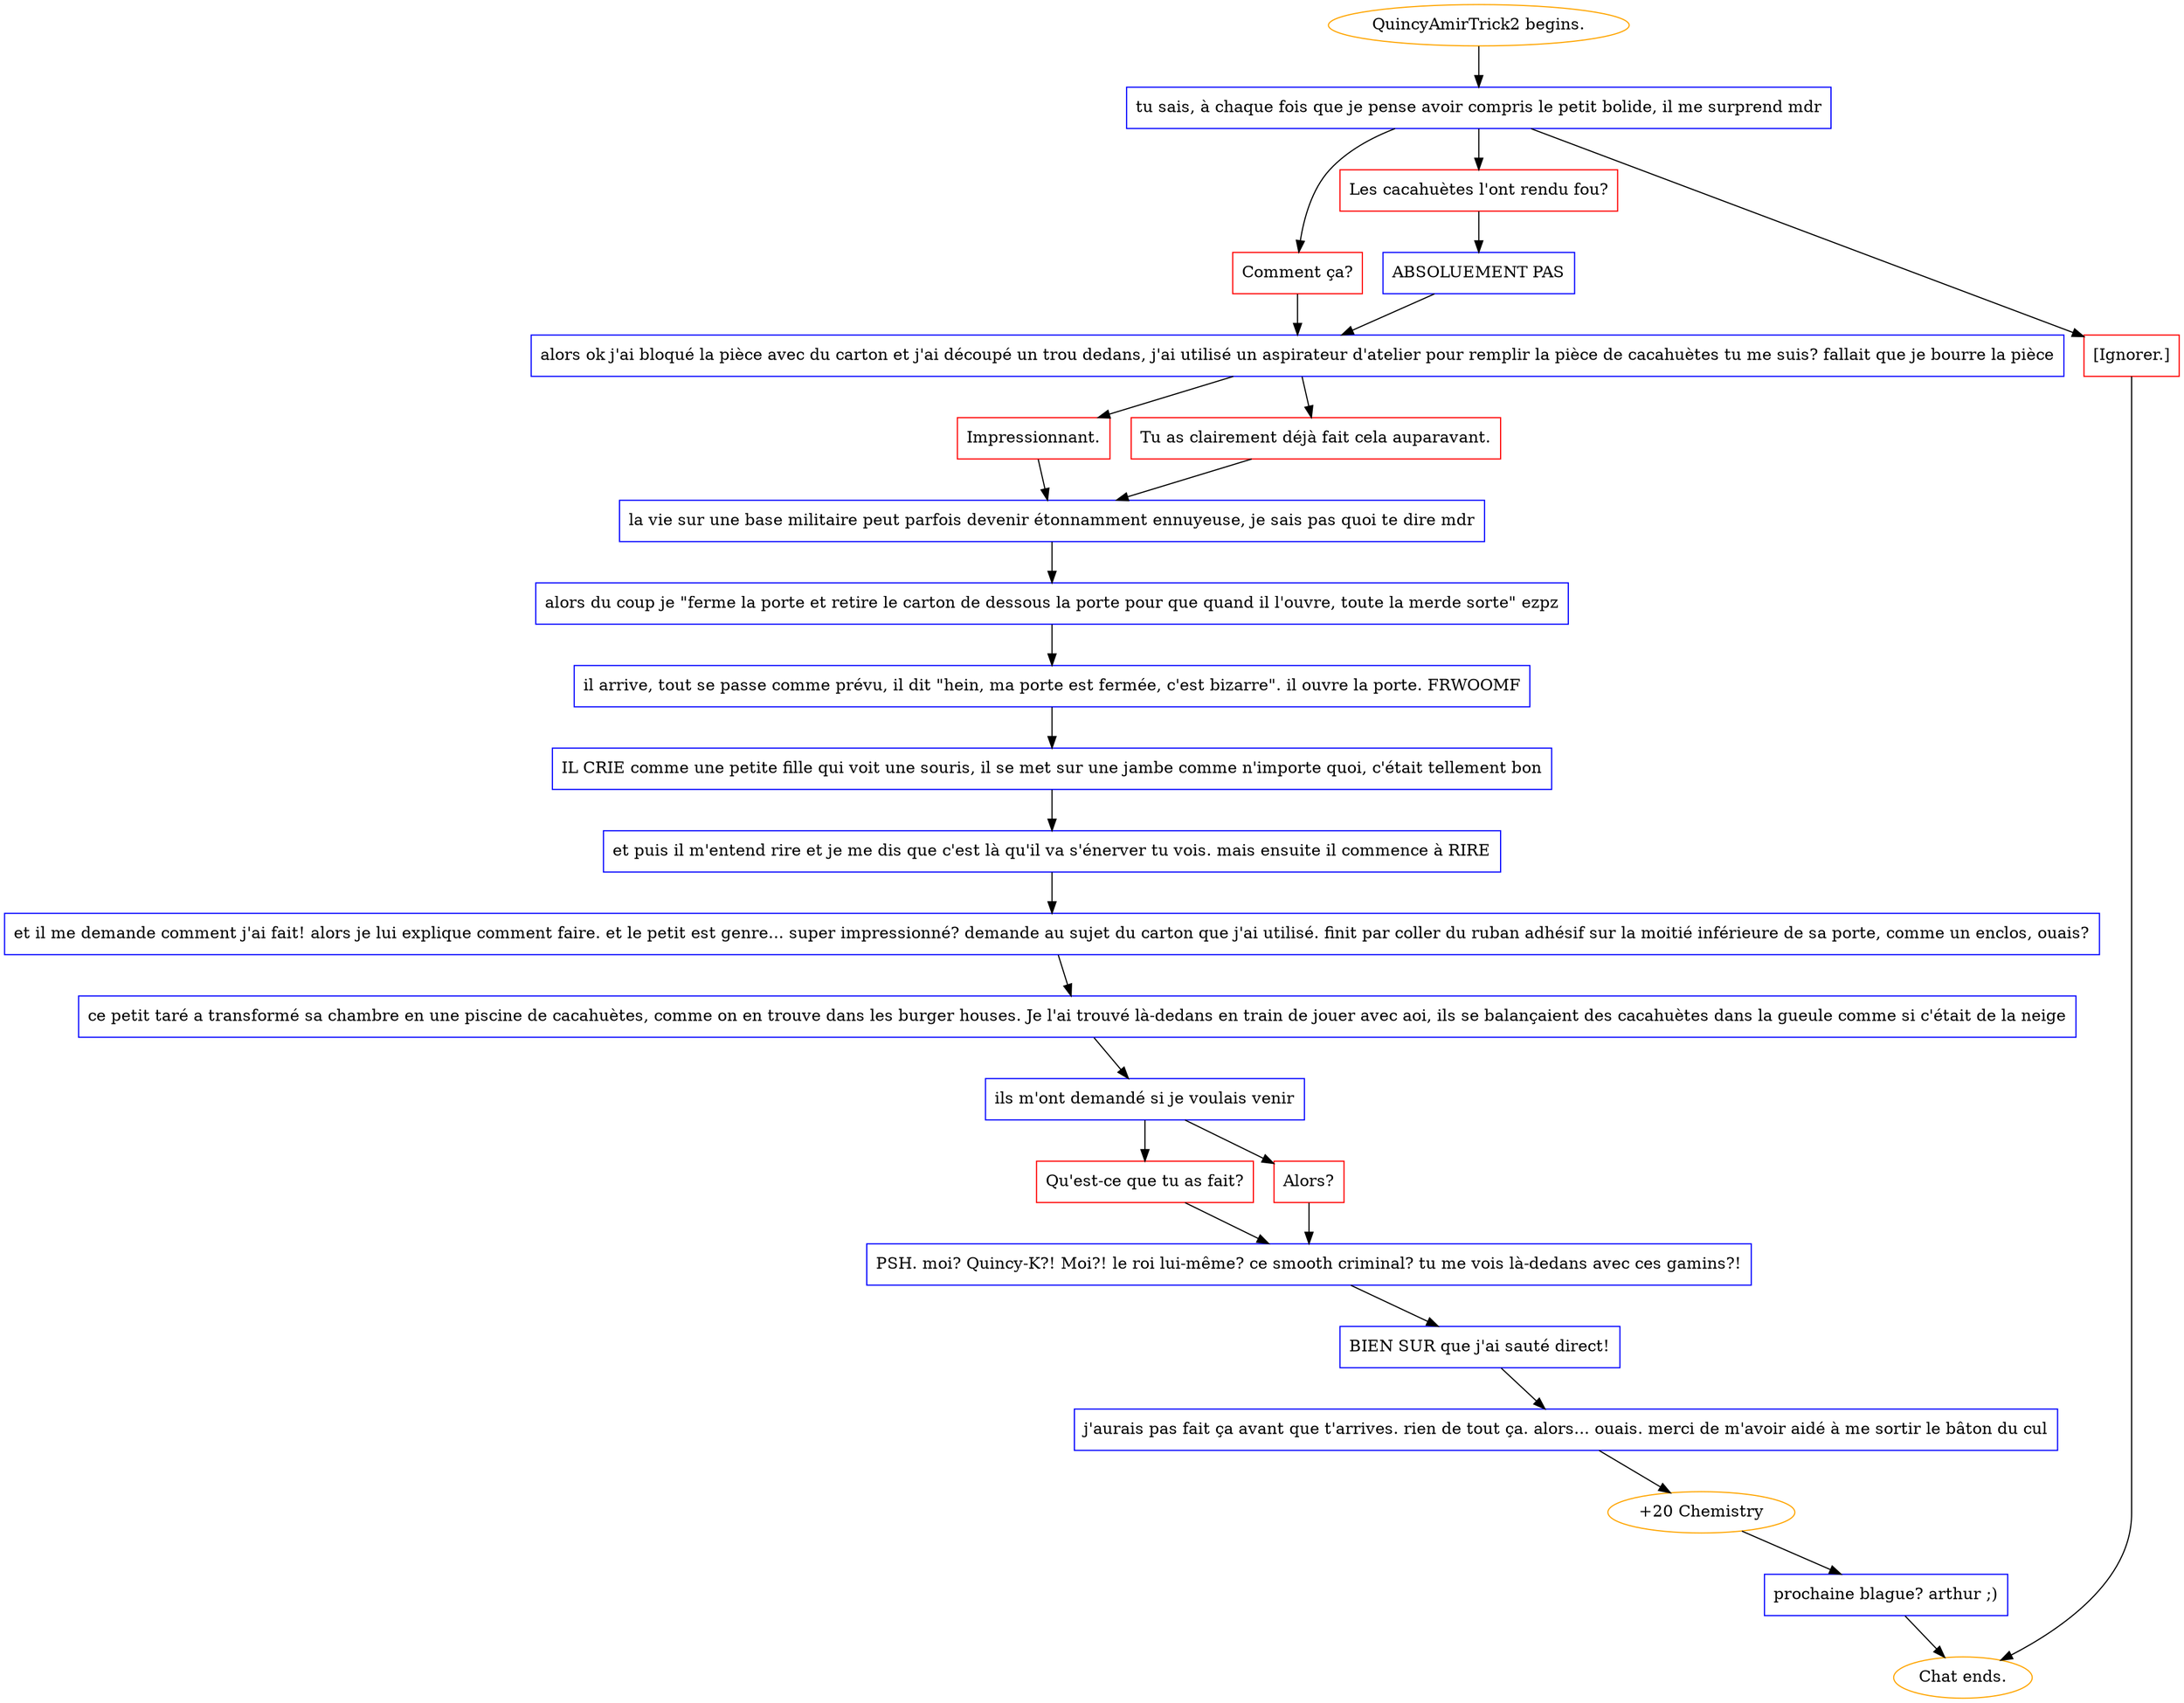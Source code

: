 digraph {
	"QuincyAmirTrick2 begins." [color=orange];
		"QuincyAmirTrick2 begins." -> j2691672250;
	j2691672250 [label="tu sais, à chaque fois que je pense avoir compris le petit bolide, il me surprend mdr",shape=box,color=blue];
		j2691672250 -> j1156253354;
		j2691672250 -> j2107226377;
		j2691672250 -> j3055069876;
	j1156253354 [label="Comment ça?",shape=box,color=red];
		j1156253354 -> j1947300808;
	j2107226377 [label="Les cacahuètes l'ont rendu fou?",shape=box,color=red];
		j2107226377 -> j1763192512;
	j3055069876 [label="[Ignorer.]",shape=box,color=red];
		j3055069876 -> "Chat ends.";
	j1947300808 [label="alors ok j'ai bloqué la pièce avec du carton et j'ai découpé un trou dedans, j'ai utilisé un aspirateur d'atelier pour remplir la pièce de cacahuètes tu me suis? fallait que je bourre la pièce",shape=box,color=blue];
		j1947300808 -> j4042174691;
		j1947300808 -> j3759719338;
	j1763192512 [label="ABSOLUEMENT PAS",shape=box,color=blue];
		j1763192512 -> j1947300808;
	"Chat ends." [color=orange];
	j4042174691 [label="Impressionnant.",shape=box,color=red];
		j4042174691 -> j1710380098;
	j3759719338 [label="Tu as clairement déjà fait cela auparavant.",shape=box,color=red];
		j3759719338 -> j1710380098;
	j1710380098 [label="la vie sur une base militaire peut parfois devenir étonnamment ennuyeuse, je sais pas quoi te dire mdr",shape=box,color=blue];
		j1710380098 -> j2379264888;
	j2379264888 [label="alors du coup je \"ferme la porte et retire le carton de dessous la porte pour que quand il l'ouvre, toute la merde sorte\" ezpz",shape=box,color=blue];
		j2379264888 -> j914419774;
	j914419774 [label="il arrive, tout se passe comme prévu, il dit \"hein, ma porte est fermée, c'est bizarre\". il ouvre la porte. FRWOOMF",shape=box,color=blue];
		j914419774 -> j1863693133;
	j1863693133 [label="IL CRIE comme une petite fille qui voit une souris, il se met sur une jambe comme n'importe quoi, c'était tellement bon",shape=box,color=blue];
		j1863693133 -> j3551572402;
	j3551572402 [label="et puis il m'entend rire et je me dis que c'est là qu'il va s'énerver tu vois. mais ensuite il commence à RIRE",shape=box,color=blue];
		j3551572402 -> j3970780158;
	j3970780158 [label="et il me demande comment j'ai fait! alors je lui explique comment faire. et le petit est genre... super impressionné? demande au sujet du carton que j'ai utilisé. finit par coller du ruban adhésif sur la moitié inférieure de sa porte, comme un enclos, ouais?",shape=box,color=blue];
		j3970780158 -> j2926411822;
	j2926411822 [label="ce petit taré a transformé sa chambre en une piscine de cacahuètes, comme on en trouve dans les burger houses. Je l'ai trouvé là-dedans en train de jouer avec aoi, ils se balançaient des cacahuètes dans la gueule comme si c'était de la neige",shape=box,color=blue];
		j2926411822 -> j3005166312;
	j3005166312 [label="ils m'ont demandé si je voulais venir",shape=box,color=blue];
		j3005166312 -> j476608998;
		j3005166312 -> j1677878981;
	j476608998 [label="Qu'est-ce que tu as fait?",shape=box,color=red];
		j476608998 -> j2405255496;
	j1677878981 [label="Alors?",shape=box,color=red];
		j1677878981 -> j2405255496;
	j2405255496 [label="PSH. moi? Quincy-K?! Moi?! le roi lui-même? ce smooth criminal? tu me vois là-dedans avec ces gamins?!",shape=box,color=blue];
		j2405255496 -> j3093917096;
	j3093917096 [label="BIEN SUR que j'ai sauté direct!",shape=box,color=blue];
		j3093917096 -> j2095299062;
	j2095299062 [label="j'aurais pas fait ça avant que t'arrives. rien de tout ça. alors... ouais. merci de m'avoir aidé à me sortir le bâton du cul",shape=box,color=blue];
		j2095299062 -> j2219988765;
	j2219988765 [label="+20 Chemistry",color=orange];
		j2219988765 -> j584790551;
	j584790551 [label="prochaine blague? arthur ;)",shape=box,color=blue];
		j584790551 -> "Chat ends.";
}